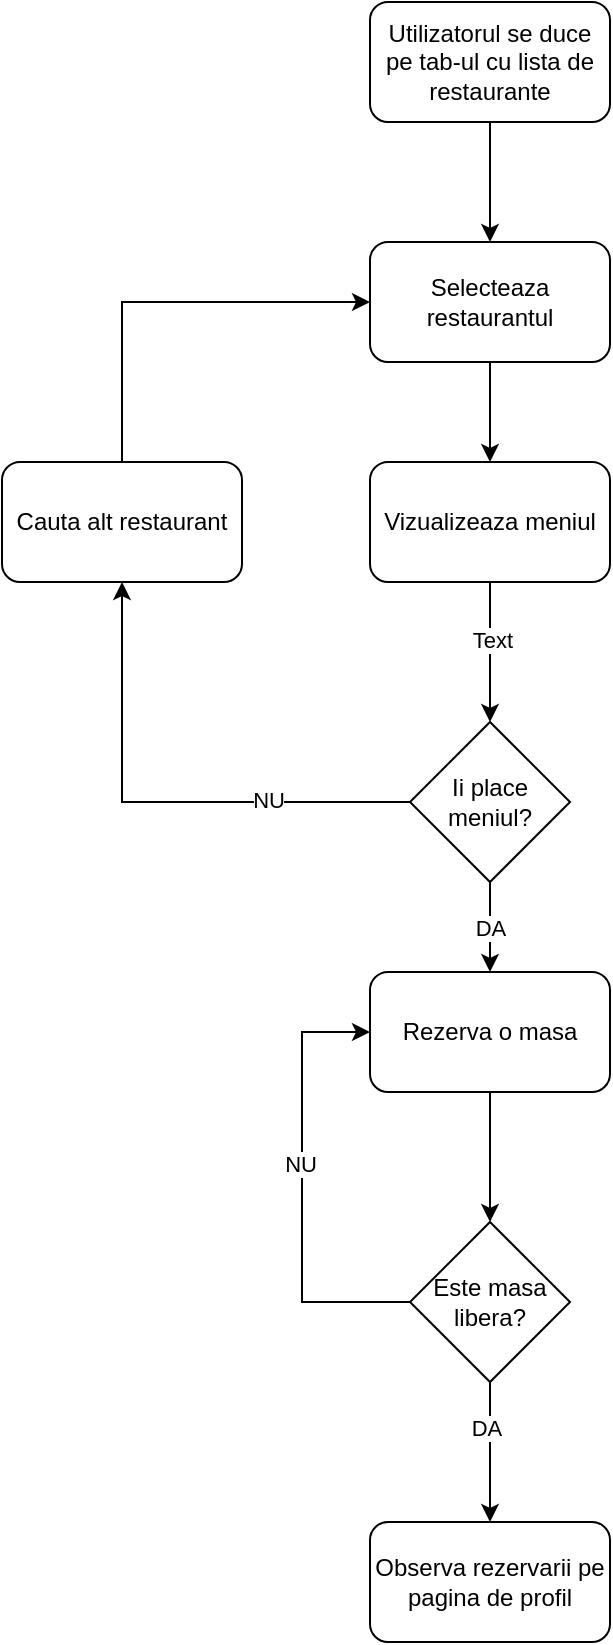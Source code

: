 <mxfile version="21.2.9" type="device">
  <diagram name="Page-1" id="bMq-flaikTQhLTW3FIld">
    <mxGraphModel dx="1434" dy="795" grid="1" gridSize="10" guides="1" tooltips="1" connect="1" arrows="1" fold="1" page="1" pageScale="1" pageWidth="827" pageHeight="1169" math="0" shadow="0">
      <root>
        <mxCell id="0" />
        <mxCell id="1" parent="0" />
        <mxCell id="ZdhACyOKWBQS82JLlqKs-148" value="Utilizatorul se duce pe tab-ul cu lista de restaurante" style="rounded=1;whiteSpace=wrap;html=1;" vertex="1" parent="1">
          <mxGeometry x="404" y="10" width="120" height="60" as="geometry" />
        </mxCell>
        <mxCell id="ZdhACyOKWBQS82JLlqKs-149" value="Selecteaza restaurantul" style="rounded=1;whiteSpace=wrap;html=1;" vertex="1" parent="1">
          <mxGeometry x="404" y="130" width="120" height="60" as="geometry" />
        </mxCell>
        <mxCell id="ZdhACyOKWBQS82JLlqKs-150" value="Ii place meniul?" style="rhombus;whiteSpace=wrap;html=1;" vertex="1" parent="1">
          <mxGeometry x="424" y="370" width="80" height="80" as="geometry" />
        </mxCell>
        <mxCell id="ZdhACyOKWBQS82JLlqKs-151" value="Vizualizeaza meniul" style="rounded=1;whiteSpace=wrap;html=1;" vertex="1" parent="1">
          <mxGeometry x="404" y="240" width="120" height="60" as="geometry" />
        </mxCell>
        <mxCell id="ZdhACyOKWBQS82JLlqKs-152" value="Este masa libera?" style="rhombus;whiteSpace=wrap;html=1;" vertex="1" parent="1">
          <mxGeometry x="424" y="620" width="80" height="80" as="geometry" />
        </mxCell>
        <mxCell id="ZdhACyOKWBQS82JLlqKs-153" value="Rezerva o masa" style="rounded=1;whiteSpace=wrap;html=1;" vertex="1" parent="1">
          <mxGeometry x="404" y="495" width="120" height="60" as="geometry" />
        </mxCell>
        <mxCell id="ZdhACyOKWBQS82JLlqKs-154" value="Observa rezervarii pe pagina de profil" style="rounded=1;whiteSpace=wrap;html=1;" vertex="1" parent="1">
          <mxGeometry x="404" y="770" width="120" height="60" as="geometry" />
        </mxCell>
        <mxCell id="ZdhACyOKWBQS82JLlqKs-155" value="" style="endArrow=classic;html=1;rounded=0;exitX=0.5;exitY=1;exitDx=0;exitDy=0;entryX=0.5;entryY=0;entryDx=0;entryDy=0;" edge="1" parent="1" source="ZdhACyOKWBQS82JLlqKs-148" target="ZdhACyOKWBQS82JLlqKs-149">
          <mxGeometry width="50" height="50" relative="1" as="geometry">
            <mxPoint x="480" y="210" as="sourcePoint" />
            <mxPoint x="490" y="430" as="targetPoint" />
          </mxGeometry>
        </mxCell>
        <mxCell id="ZdhACyOKWBQS82JLlqKs-156" value="" style="endArrow=classic;html=1;rounded=0;entryX=0.5;entryY=0;entryDx=0;entryDy=0;" edge="1" parent="1" target="ZdhACyOKWBQS82JLlqKs-151">
          <mxGeometry width="50" height="50" relative="1" as="geometry">
            <mxPoint x="464" y="190" as="sourcePoint" />
            <mxPoint x="474" y="140" as="targetPoint" />
          </mxGeometry>
        </mxCell>
        <mxCell id="ZdhACyOKWBQS82JLlqKs-157" value="" style="endArrow=classic;html=1;rounded=0;entryX=0.5;entryY=0;entryDx=0;entryDy=0;" edge="1" parent="1" target="ZdhACyOKWBQS82JLlqKs-150">
          <mxGeometry width="50" height="50" relative="1" as="geometry">
            <mxPoint x="464" y="300" as="sourcePoint" />
            <mxPoint x="474" y="250" as="targetPoint" />
          </mxGeometry>
        </mxCell>
        <mxCell id="ZdhACyOKWBQS82JLlqKs-158" value="Text" style="edgeLabel;html=1;align=center;verticalAlign=middle;resizable=0;points=[];" vertex="1" connectable="0" parent="ZdhACyOKWBQS82JLlqKs-157">
          <mxGeometry x="-0.171" y="1" relative="1" as="geometry">
            <mxPoint as="offset" />
          </mxGeometry>
        </mxCell>
        <mxCell id="ZdhACyOKWBQS82JLlqKs-159" value="DA" style="endArrow=classic;html=1;rounded=0;entryX=0.5;entryY=0;entryDx=0;entryDy=0;exitX=0.5;exitY=1;exitDx=0;exitDy=0;" edge="1" parent="1" source="ZdhACyOKWBQS82JLlqKs-150" target="ZdhACyOKWBQS82JLlqKs-153">
          <mxGeometry width="50" height="50" relative="1" as="geometry">
            <mxPoint x="474" y="310" as="sourcePoint" />
            <mxPoint x="474" y="380" as="targetPoint" />
          </mxGeometry>
        </mxCell>
        <mxCell id="ZdhACyOKWBQS82JLlqKs-160" value="" style="endArrow=classic;html=1;rounded=0;entryX=0.5;entryY=0;entryDx=0;entryDy=0;exitX=0.5;exitY=1;exitDx=0;exitDy=0;" edge="1" parent="1" source="ZdhACyOKWBQS82JLlqKs-153" target="ZdhACyOKWBQS82JLlqKs-152">
          <mxGeometry width="50" height="50" relative="1" as="geometry">
            <mxPoint x="470" y="550" as="sourcePoint" />
            <mxPoint x="474" y="505" as="targetPoint" />
          </mxGeometry>
        </mxCell>
        <mxCell id="ZdhACyOKWBQS82JLlqKs-161" value="" style="endArrow=classic;html=1;rounded=0;entryX=0.5;entryY=0;entryDx=0;entryDy=0;exitX=0.5;exitY=1;exitDx=0;exitDy=0;" edge="1" parent="1" source="ZdhACyOKWBQS82JLlqKs-152" target="ZdhACyOKWBQS82JLlqKs-154">
          <mxGeometry width="50" height="50" relative="1" as="geometry">
            <mxPoint x="474" y="565" as="sourcePoint" />
            <mxPoint x="474" y="630" as="targetPoint" />
          </mxGeometry>
        </mxCell>
        <mxCell id="ZdhACyOKWBQS82JLlqKs-162" value="DA" style="edgeLabel;html=1;align=center;verticalAlign=middle;resizable=0;points=[];" vertex="1" connectable="0" parent="ZdhACyOKWBQS82JLlqKs-161">
          <mxGeometry x="-0.343" y="-2" relative="1" as="geometry">
            <mxPoint as="offset" />
          </mxGeometry>
        </mxCell>
        <mxCell id="ZdhACyOKWBQS82JLlqKs-163" value="" style="endArrow=classic;html=1;rounded=0;entryX=0;entryY=0.5;entryDx=0;entryDy=0;exitX=0;exitY=0.5;exitDx=0;exitDy=0;" edge="1" parent="1" source="ZdhACyOKWBQS82JLlqKs-152" target="ZdhACyOKWBQS82JLlqKs-153">
          <mxGeometry width="50" height="50" relative="1" as="geometry">
            <mxPoint x="474" y="710" as="sourcePoint" />
            <mxPoint x="474" y="780" as="targetPoint" />
            <Array as="points">
              <mxPoint x="370" y="660" />
              <mxPoint x="370" y="525" />
            </Array>
          </mxGeometry>
        </mxCell>
        <mxCell id="ZdhACyOKWBQS82JLlqKs-164" value="NU" style="edgeLabel;html=1;align=center;verticalAlign=middle;resizable=0;points=[];" vertex="1" connectable="0" parent="ZdhACyOKWBQS82JLlqKs-163">
          <mxGeometry x="0.103" y="1" relative="1" as="geometry">
            <mxPoint as="offset" />
          </mxGeometry>
        </mxCell>
        <mxCell id="ZdhACyOKWBQS82JLlqKs-165" value="Cauta alt restaurant" style="rounded=1;whiteSpace=wrap;html=1;" vertex="1" parent="1">
          <mxGeometry x="220" y="240" width="120" height="60" as="geometry" />
        </mxCell>
        <mxCell id="ZdhACyOKWBQS82JLlqKs-166" value="" style="endArrow=classic;html=1;rounded=0;exitX=0;exitY=0.5;exitDx=0;exitDy=0;entryX=0.5;entryY=1;entryDx=0;entryDy=0;" edge="1" parent="1" source="ZdhACyOKWBQS82JLlqKs-150" target="ZdhACyOKWBQS82JLlqKs-165">
          <mxGeometry width="50" height="50" relative="1" as="geometry">
            <mxPoint x="440" y="480" as="sourcePoint" />
            <mxPoint x="290" y="410" as="targetPoint" />
            <Array as="points">
              <mxPoint x="280" y="410" />
            </Array>
          </mxGeometry>
        </mxCell>
        <mxCell id="ZdhACyOKWBQS82JLlqKs-167" value="NU" style="edgeLabel;html=1;align=center;verticalAlign=middle;resizable=0;points=[];" vertex="1" connectable="0" parent="ZdhACyOKWBQS82JLlqKs-166">
          <mxGeometry x="-0.441" y="-1" relative="1" as="geometry">
            <mxPoint as="offset" />
          </mxGeometry>
        </mxCell>
        <mxCell id="ZdhACyOKWBQS82JLlqKs-168" value="" style="endArrow=classic;html=1;rounded=0;exitX=0.5;exitY=0;exitDx=0;exitDy=0;entryX=0;entryY=0.5;entryDx=0;entryDy=0;" edge="1" parent="1" source="ZdhACyOKWBQS82JLlqKs-165" target="ZdhACyOKWBQS82JLlqKs-149">
          <mxGeometry width="50" height="50" relative="1" as="geometry">
            <mxPoint x="434" y="420" as="sourcePoint" />
            <mxPoint x="290" y="310" as="targetPoint" />
            <Array as="points">
              <mxPoint x="280" y="160" />
            </Array>
          </mxGeometry>
        </mxCell>
      </root>
    </mxGraphModel>
  </diagram>
</mxfile>
